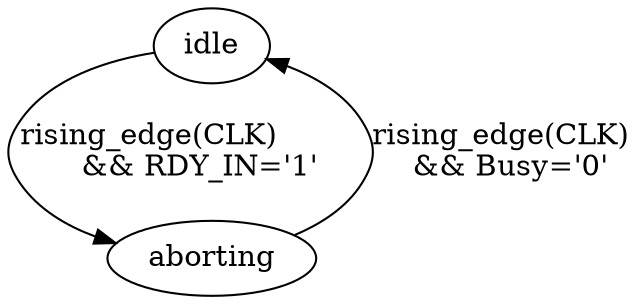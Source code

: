 digraph G {
  idle -> aborting [label="rising_edge(CLK)         
  && RDY_IN='1'"];
  aborting -> idle [label="rising_edge(CLK)
  && Busy='0'"];
}